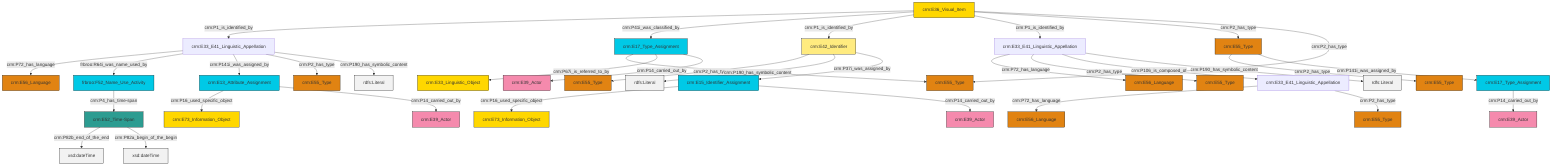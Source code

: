 graph TD
classDef Literal fill:#f2f2f2,stroke:#000000;
classDef CRM_Entity fill:#FFFFFF,stroke:#000000;
classDef Temporal_Entity fill:#00C9E6, stroke:#000000;
classDef Type fill:#E18312, stroke:#000000;
classDef Time-Span fill:#2C9C91, stroke:#000000;
classDef Appellation fill:#FFEB7F, stroke:#000000;
classDef Place fill:#008836, stroke:#000000;
classDef Persistent_Item fill:#B266B2, stroke:#000000;
classDef Conceptual_Object fill:#FFD700, stroke:#000000;
classDef Physical_Thing fill:#D2B48C, stroke:#000000;
classDef Actor fill:#f58aad, stroke:#000000;
classDef PC_Classes fill:#4ce600, stroke:#000000;
classDef Multi fill:#cccccc,stroke:#000000;

2["crm:E36_Visual_Item"]:::Conceptual_Object -->|crm:P1_is_identified_by| 3["crm:E33_E41_Linguistic_Appellation"]:::Default
2["crm:E36_Visual_Item"]:::Conceptual_Object -->|crm:P41i_was_classified_by| 4["crm:E17_Type_Assignment"]:::Temporal_Entity
3["crm:E33_E41_Linguistic_Appellation"]:::Default -->|crm:P72_has_language| 9["crm:E56_Language"]:::Type
12["crm:E42_Identifier"]:::Appellation -->|crm:P2_has_type| 13["crm:E55_Type"]:::Type
24["crm:E17_Type_Assignment"]:::Temporal_Entity -->|crm:P14_carried_out_by| 25["crm:E39_Actor"]:::Actor
4["crm:E17_Type_Assignment"]:::Temporal_Entity -->|crm:P42_assigned| 27["crm:E55_Type"]:::Type
2["crm:E36_Visual_Item"]:::Conceptual_Object -->|crm:P1_is_identified_by| 12["crm:E42_Identifier"]:::Appellation
29["crm:E52_Time-Span"]:::Time-Span -->|crm:P82b_end_of_the_end| 33[xsd:dateTime]:::Literal
36["crm:E33_E41_Linguistic_Appellation"]:::Default -->|crm:P72_has_language| 37["crm:E56_Language"]:::Type
2["crm:E36_Visual_Item"]:::Conceptual_Object -->|crm:P1_is_identified_by| 0["crm:E33_E41_Linguistic_Appellation"]:::Default
4["crm:E17_Type_Assignment"]:::Temporal_Entity -->|crm:P67i_is_referred_to_by| 42["crm:E33_Linguistic_Object"]:::Conceptual_Object
0["crm:E33_E41_Linguistic_Appellation"]:::Default -->|crm:P72_has_language| 43["crm:E56_Language"]:::Type
2["crm:E36_Visual_Item"]:::Conceptual_Object -->|crm:P2_has_type| 5["crm:E55_Type"]:::Type
4["crm:E17_Type_Assignment"]:::Temporal_Entity -->|crm:P14_carried_out_by| 22["crm:E39_Actor"]:::Actor
3["crm:E33_E41_Linguistic_Appellation"]:::Default -->|frbroo:R64i_was_name_used_by| 46["frbroo:F52_Name_Use_Activity"]:::Temporal_Entity
44["crm:E15_Identifier_Assignment"]:::Temporal_Entity -->|crm:P16_used_specific_object| 39["crm:E73_Information_Object"]:::Conceptual_Object
5["crm:E55_Type"]:::Type -->|crm:P2_has_type| 16["crm:E55_Type"]:::Type
36["crm:E33_E41_Linguistic_Appellation"]:::Default -->|crm:P2_has_type| 14["crm:E55_Type"]:::Type
34["crm:E13_Attribute_Assignment"]:::Temporal_Entity -->|crm:P16_used_specific_object| 10["crm:E73_Information_Object"]:::Conceptual_Object
44["crm:E15_Identifier_Assignment"]:::Temporal_Entity -->|crm:P14_carried_out_by| 20["crm:E39_Actor"]:::Actor
12["crm:E42_Identifier"]:::Appellation -->|crm:P190_has_symbolic_content| 52[rdfs:Literal]:::Literal
2["crm:E36_Visual_Item"]:::Conceptual_Object -->|crm:P2_has_type| 27["crm:E55_Type"]:::Type
29["crm:E52_Time-Span"]:::Time-Span -->|crm:P82a_begin_of_the_begin| 53[xsd:dateTime]:::Literal
0["crm:E33_E41_Linguistic_Appellation"]:::Default -->|crm:P2_has_type| 7["crm:E55_Type"]:::Type
12["crm:E42_Identifier"]:::Appellation -->|crm:P37i_was_assigned_by| 44["crm:E15_Identifier_Assignment"]:::Temporal_Entity
46["frbroo:F52_Name_Use_Activity"]:::Temporal_Entity -->|crm:P4_has_time-span| 29["crm:E52_Time-Span"]:::Time-Span
0["crm:E33_E41_Linguistic_Appellation"]:::Default -->|crm:P106_is_composed_of| 36["crm:E33_E41_Linguistic_Appellation"]:::Default
34["crm:E13_Attribute_Assignment"]:::Temporal_Entity -->|crm:P14_carried_out_by| 59["crm:E39_Actor"]:::Actor
5["crm:E55_Type"]:::Type -->|crm:P141i_was_assigned_by| 24["crm:E17_Type_Assignment"]:::Temporal_Entity
3["crm:E33_E41_Linguistic_Appellation"]:::Default -->|crm:P141i_was_assigned_by| 34["crm:E13_Attribute_Assignment"]:::Temporal_Entity
3["crm:E33_E41_Linguistic_Appellation"]:::Default -->|crm:P2_has_type| 18["crm:E55_Type"]:::Type
3["crm:E33_E41_Linguistic_Appellation"]:::Default -->|crm:P190_has_symbolic_content| 62[rdfs:Literal]:::Literal
0["crm:E33_E41_Linguistic_Appellation"]:::Default -->|crm:P190_has_symbolic_content| 63[rdfs:Literal]:::Literal